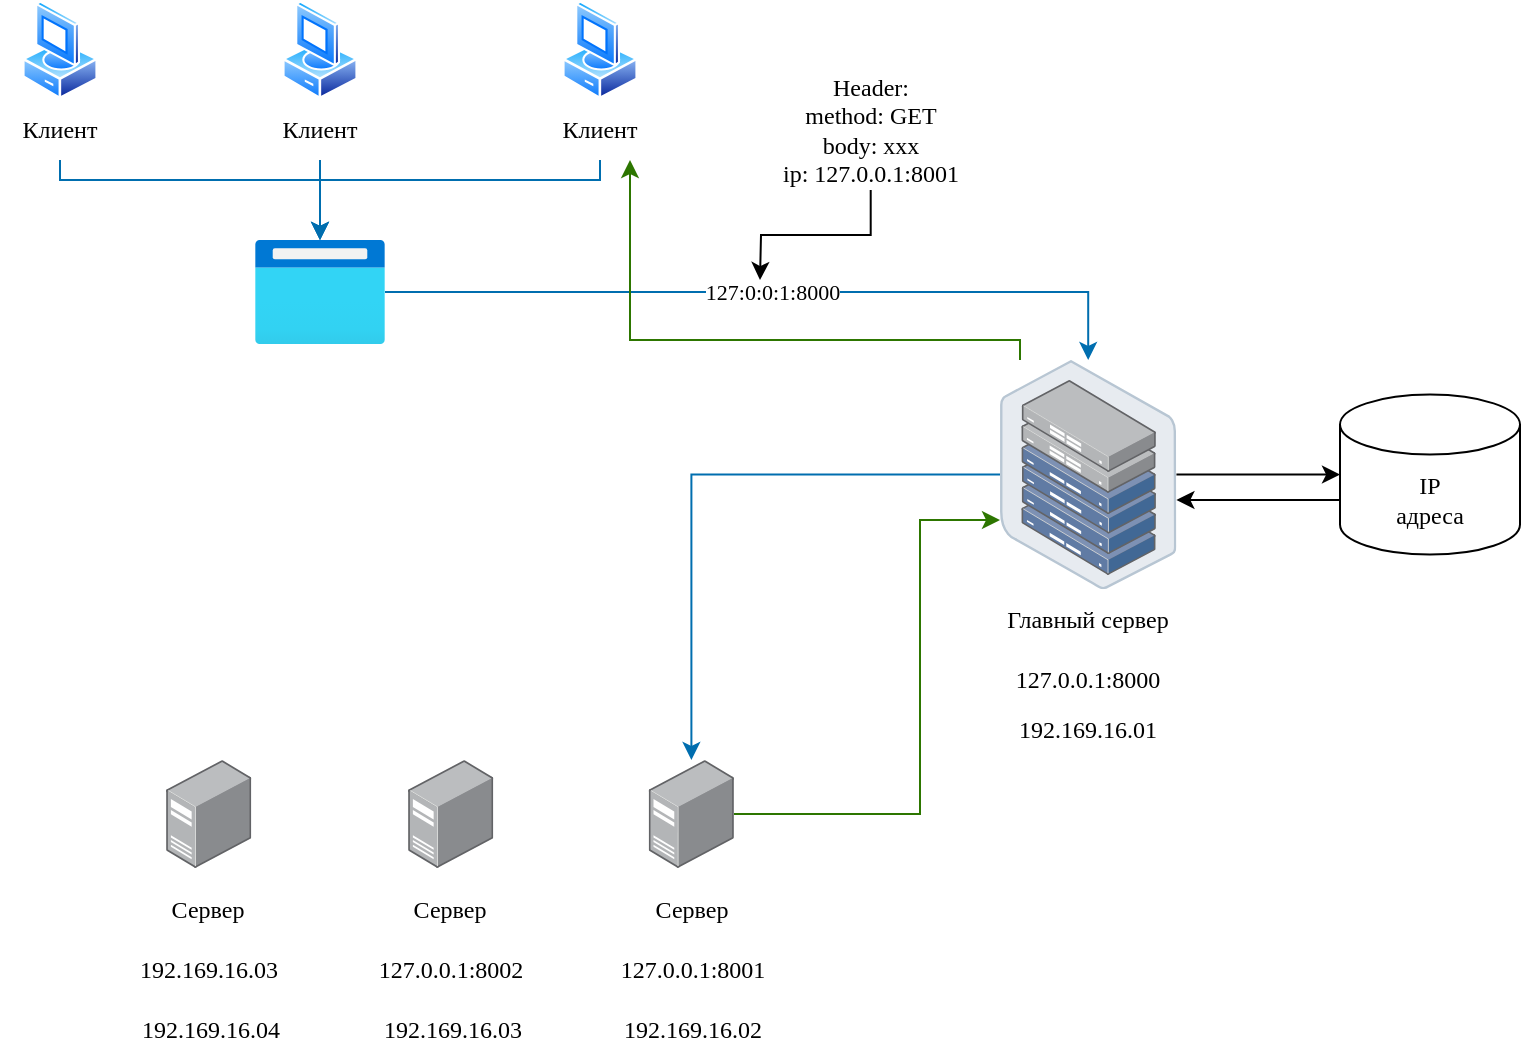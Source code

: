 <mxfile version="20.7.4" type="device"><diagram id="akDufJ6LC95Nsy7OUIPd" name="Страница 1"><mxGraphModel dx="574" dy="357" grid="1" gridSize="10" guides="1" tooltips="1" connect="1" arrows="1" fold="1" page="1" pageScale="1" pageWidth="4681" pageHeight="3300" math="0" shadow="0"><root><mxCell id="0"/><mxCell id="1" parent="0"/><mxCell id="yBW_INTjnh_4f8HFREfC-2" value="" style="aspect=fixed;perimeter=ellipsePerimeter;html=1;align=center;shadow=0;dashed=0;spacingTop=3;image;image=img/lib/active_directory/vista_client.svg;" vertex="1" parent="1"><mxGeometry x="501" y="170" width="38" height="50" as="geometry"/></mxCell><mxCell id="yBW_INTjnh_4f8HFREfC-22" style="edgeStyle=orthogonalEdgeStyle;rounded=0;orthogonalLoop=1;jettySize=auto;html=1;fontFamily=Comic Sans MS;fillColor=#1ba1e2;strokeColor=#006EAF;" edge="1" parent="1" source="yBW_INTjnh_4f8HFREfC-3" target="yBW_INTjnh_4f8HFREfC-20"><mxGeometry relative="1" as="geometry"/></mxCell><mxCell id="yBW_INTjnh_4f8HFREfC-3" value="&lt;font face=&quot;Comic Sans MS&quot;&gt;Клиент&lt;/font&gt;" style="text;html=1;strokeColor=none;fillColor=none;align=center;verticalAlign=middle;whiteSpace=wrap;rounded=0;" vertex="1" parent="1"><mxGeometry x="490" y="220" width="60" height="30" as="geometry"/></mxCell><mxCell id="yBW_INTjnh_4f8HFREfC-4" value="" style="aspect=fixed;perimeter=ellipsePerimeter;html=1;align=center;shadow=0;dashed=0;spacingTop=3;image;image=img/lib/active_directory/vista_client.svg;" vertex="1" parent="1"><mxGeometry x="371" y="170" width="38" height="50" as="geometry"/></mxCell><mxCell id="yBW_INTjnh_4f8HFREfC-23" style="edgeStyle=orthogonalEdgeStyle;rounded=0;orthogonalLoop=1;jettySize=auto;html=1;fontFamily=Comic Sans MS;fillColor=#1ba1e2;strokeColor=#006EAF;" edge="1" parent="1" source="yBW_INTjnh_4f8HFREfC-5"><mxGeometry relative="1" as="geometry"><mxPoint x="520" y="290" as="targetPoint"/><Array as="points"><mxPoint x="390" y="260"/><mxPoint x="520" y="260"/></Array></mxGeometry></mxCell><mxCell id="yBW_INTjnh_4f8HFREfC-5" value="&lt;font face=&quot;Comic Sans MS&quot;&gt;Клиент&lt;/font&gt;" style="text;html=1;strokeColor=none;fillColor=none;align=center;verticalAlign=middle;whiteSpace=wrap;rounded=0;" vertex="1" parent="1"><mxGeometry x="360" y="220" width="60" height="30" as="geometry"/></mxCell><mxCell id="yBW_INTjnh_4f8HFREfC-6" value="" style="aspect=fixed;perimeter=ellipsePerimeter;html=1;align=center;shadow=0;dashed=0;spacingTop=3;image;image=img/lib/active_directory/vista_client.svg;" vertex="1" parent="1"><mxGeometry x="641" y="170" width="38" height="50" as="geometry"/></mxCell><mxCell id="yBW_INTjnh_4f8HFREfC-21" style="edgeStyle=orthogonalEdgeStyle;rounded=0;orthogonalLoop=1;jettySize=auto;html=1;fontFamily=Comic Sans MS;fillColor=#1ba1e2;strokeColor=#006EAF;" edge="1" parent="1" source="yBW_INTjnh_4f8HFREfC-7" target="yBW_INTjnh_4f8HFREfC-20"><mxGeometry relative="1" as="geometry"><Array as="points"><mxPoint x="660" y="260"/><mxPoint x="520" y="260"/></Array></mxGeometry></mxCell><mxCell id="yBW_INTjnh_4f8HFREfC-7" value="&lt;font face=&quot;Comic Sans MS&quot;&gt;Клиент&lt;/font&gt;" style="text;html=1;strokeColor=none;fillColor=none;align=center;verticalAlign=middle;whiteSpace=wrap;rounded=0;" vertex="1" parent="1"><mxGeometry x="630" y="220" width="60" height="30" as="geometry"/></mxCell><mxCell id="yBW_INTjnh_4f8HFREfC-43" style="edgeStyle=orthogonalEdgeStyle;rounded=0;orthogonalLoop=1;jettySize=auto;html=1;fontFamily=Comic Sans MS;fillColor=#60a917;strokeColor=#2D7600;" edge="1" parent="1" source="yBW_INTjnh_4f8HFREfC-8" target="yBW_INTjnh_4f8HFREfC-25"><mxGeometry relative="1" as="geometry"><Array as="points"><mxPoint x="820" y="577"/><mxPoint x="820" y="430"/></Array></mxGeometry></mxCell><mxCell id="yBW_INTjnh_4f8HFREfC-8" value="" style="points=[];aspect=fixed;html=1;align=center;shadow=0;dashed=0;image;image=img/lib/allied_telesis/computer_and_terminals/Server_Desktop.svg;fontFamily=Comic Sans MS;" vertex="1" parent="1"><mxGeometry x="684.35" y="550" width="42.6" height="54" as="geometry"/></mxCell><mxCell id="yBW_INTjnh_4f8HFREfC-9" value="&lt;font face=&quot;Comic Sans MS&quot;&gt;Сервер&lt;/font&gt;" style="text;html=1;strokeColor=none;fillColor=none;align=center;verticalAlign=middle;whiteSpace=wrap;rounded=0;" vertex="1" parent="1"><mxGeometry x="675.65" y="610" width="60" height="30" as="geometry"/></mxCell><mxCell id="yBW_INTjnh_4f8HFREfC-10" value="" style="points=[];aspect=fixed;html=1;align=center;shadow=0;dashed=0;image;image=img/lib/allied_telesis/computer_and_terminals/Server_Desktop.svg;fontFamily=Comic Sans MS;" vertex="1" parent="1"><mxGeometry x="564.05" y="550" width="42.6" height="54" as="geometry"/></mxCell><mxCell id="yBW_INTjnh_4f8HFREfC-11" value="&lt;font face=&quot;Comic Sans MS&quot;&gt;Сервер&lt;/font&gt;" style="text;html=1;strokeColor=none;fillColor=none;align=center;verticalAlign=middle;whiteSpace=wrap;rounded=0;" vertex="1" parent="1"><mxGeometry x="555.35" y="610" width="60" height="30" as="geometry"/></mxCell><mxCell id="yBW_INTjnh_4f8HFREfC-12" value="" style="points=[];aspect=fixed;html=1;align=center;shadow=0;dashed=0;image;image=img/lib/allied_telesis/computer_and_terminals/Server_Desktop.svg;fontFamily=Comic Sans MS;" vertex="1" parent="1"><mxGeometry x="443.05" y="550" width="42.6" height="54" as="geometry"/></mxCell><mxCell id="yBW_INTjnh_4f8HFREfC-13" value="&lt;font face=&quot;Comic Sans MS&quot;&gt;Сервер&lt;/font&gt;" style="text;html=1;strokeColor=none;fillColor=none;align=center;verticalAlign=middle;whiteSpace=wrap;rounded=0;" vertex="1" parent="1"><mxGeometry x="434.35" y="610" width="60" height="30" as="geometry"/></mxCell><mxCell id="yBW_INTjnh_4f8HFREfC-14" value="127.0.0.1:8001" style="text;html=1;strokeColor=none;fillColor=none;align=center;verticalAlign=middle;whiteSpace=wrap;rounded=0;fontFamily=Comic Sans MS;" vertex="1" parent="1"><mxGeometry x="661.65" y="640" width="88.7" height="30" as="geometry"/></mxCell><mxCell id="yBW_INTjnh_4f8HFREfC-15" value="127.0.0.1:8002" style="text;html=1;strokeColor=none;fillColor=none;align=center;verticalAlign=middle;whiteSpace=wrap;rounded=0;fontFamily=Comic Sans MS;" vertex="1" parent="1"><mxGeometry x="541.35" y="640" width="88.7" height="30" as="geometry"/></mxCell><mxCell id="yBW_INTjnh_4f8HFREfC-16" value="192.169.16.03" style="text;html=1;strokeColor=none;fillColor=none;align=center;verticalAlign=middle;whiteSpace=wrap;rounded=0;fontFamily=Comic Sans MS;" vertex="1" parent="1"><mxGeometry x="420.35" y="640" width="88.7" height="30" as="geometry"/></mxCell><mxCell id="yBW_INTjnh_4f8HFREfC-35" value="127:0:0:1:8000" style="edgeStyle=orthogonalEdgeStyle;rounded=0;orthogonalLoop=1;jettySize=auto;html=1;fontFamily=Comic Sans MS;fillColor=#1ba1e2;strokeColor=#006EAF;" edge="1" parent="1" source="yBW_INTjnh_4f8HFREfC-20" target="yBW_INTjnh_4f8HFREfC-25"><mxGeometry relative="1" as="geometry"/></mxCell><mxCell id="yBW_INTjnh_4f8HFREfC-20" value="" style="aspect=fixed;html=1;points=[];align=center;image;fontSize=12;image=img/lib/azure2/general/Browser.svg;fontFamily=Comic Sans MS;" vertex="1" parent="1"><mxGeometry x="487.5" y="290" width="65" height="52" as="geometry"/></mxCell><mxCell id="yBW_INTjnh_4f8HFREfC-36" value="" style="edgeStyle=orthogonalEdgeStyle;rounded=0;orthogonalLoop=1;jettySize=auto;html=1;fontFamily=Comic Sans MS;" edge="1" parent="1" source="yBW_INTjnh_4f8HFREfC-25" target="yBW_INTjnh_4f8HFREfC-34"><mxGeometry relative="1" as="geometry"/></mxCell><mxCell id="yBW_INTjnh_4f8HFREfC-38" style="edgeStyle=orthogonalEdgeStyle;rounded=0;orthogonalLoop=1;jettySize=auto;html=1;fontFamily=Comic Sans MS;fillColor=#1ba1e2;strokeColor=#006EAF;" edge="1" parent="1" source="yBW_INTjnh_4f8HFREfC-25" target="yBW_INTjnh_4f8HFREfC-8"><mxGeometry relative="1" as="geometry"/></mxCell><mxCell id="yBW_INTjnh_4f8HFREfC-45" style="edgeStyle=orthogonalEdgeStyle;rounded=0;orthogonalLoop=1;jettySize=auto;html=1;entryX=0.75;entryY=1;entryDx=0;entryDy=0;fontFamily=Comic Sans MS;fillColor=#60a917;strokeColor=#2D7600;" edge="1" parent="1" source="yBW_INTjnh_4f8HFREfC-25" target="yBW_INTjnh_4f8HFREfC-7"><mxGeometry relative="1" as="geometry"><Array as="points"><mxPoint x="870" y="340"/><mxPoint x="675" y="340"/></Array></mxGeometry></mxCell><mxCell id="yBW_INTjnh_4f8HFREfC-25" value="" style="points=[];aspect=fixed;html=1;align=center;shadow=0;dashed=0;image;image=img/lib/allied_telesis/storage/Datacenter_Server_Half_Rack_ToR.svg;fontFamily=Comic Sans MS;" vertex="1" parent="1"><mxGeometry x="860" y="350" width="88.2" height="114.6" as="geometry"/></mxCell><mxCell id="yBW_INTjnh_4f8HFREfC-26" value="Главный сервер" style="text;html=1;strokeColor=none;fillColor=none;align=center;verticalAlign=middle;whiteSpace=wrap;rounded=0;fontFamily=Comic Sans MS;" vertex="1" parent="1"><mxGeometry x="851.15" y="464.6" width="105.9" height="30" as="geometry"/></mxCell><mxCell id="yBW_INTjnh_4f8HFREfC-27" value="127.0.0.1:8000" style="text;html=1;strokeColor=none;fillColor=none;align=center;verticalAlign=middle;whiteSpace=wrap;rounded=0;fontFamily=Comic Sans MS;" vertex="1" parent="1"><mxGeometry x="851.15" y="494.6" width="105.9" height="30" as="geometry"/></mxCell><mxCell id="yBW_INTjnh_4f8HFREfC-28" value="192.169.16.02" style="text;html=1;strokeColor=none;fillColor=none;align=center;verticalAlign=middle;whiteSpace=wrap;rounded=0;fontFamily=Comic Sans MS;" vertex="1" parent="1"><mxGeometry x="662" y="670" width="88.7" height="30" as="geometry"/></mxCell><mxCell id="yBW_INTjnh_4f8HFREfC-29" value="192.169.16.03" style="text;html=1;strokeColor=none;fillColor=none;align=center;verticalAlign=middle;whiteSpace=wrap;rounded=0;fontFamily=Comic Sans MS;" vertex="1" parent="1"><mxGeometry x="541.7" y="670" width="88.7" height="30" as="geometry"/></mxCell><mxCell id="yBW_INTjnh_4f8HFREfC-30" value="192.169.16.04" style="text;html=1;strokeColor=none;fillColor=none;align=center;verticalAlign=middle;whiteSpace=wrap;rounded=0;fontFamily=Comic Sans MS;" vertex="1" parent="1"><mxGeometry x="420.7" y="670" width="88.7" height="30" as="geometry"/></mxCell><mxCell id="yBW_INTjnh_4f8HFREfC-32" value="192.169.16.01" style="text;html=1;strokeColor=none;fillColor=none;align=center;verticalAlign=middle;whiteSpace=wrap;rounded=0;fontFamily=Comic Sans MS;" vertex="1" parent="1"><mxGeometry x="851.15" y="520" width="105.9" height="30" as="geometry"/></mxCell><mxCell id="yBW_INTjnh_4f8HFREfC-37" value="" style="edgeStyle=orthogonalEdgeStyle;rounded=0;orthogonalLoop=1;jettySize=auto;html=1;fontFamily=Comic Sans MS;" edge="1" parent="1" source="yBW_INTjnh_4f8HFREfC-34" target="yBW_INTjnh_4f8HFREfC-25"><mxGeometry relative="1" as="geometry"><Array as="points"><mxPoint x="1000" y="420"/><mxPoint x="1000" y="420"/></Array></mxGeometry></mxCell><mxCell id="yBW_INTjnh_4f8HFREfC-34" value="IP&lt;br&gt;адреса" style="shape=cylinder3;whiteSpace=wrap;html=1;boundedLbl=1;backgroundOutline=1;size=15;fontFamily=Comic Sans MS;" vertex="1" parent="1"><mxGeometry x="1030" y="367.3" width="90" height="80" as="geometry"/></mxCell><mxCell id="yBW_INTjnh_4f8HFREfC-42" style="edgeStyle=orthogonalEdgeStyle;rounded=0;orthogonalLoop=1;jettySize=auto;html=1;fontFamily=Comic Sans MS;" edge="1" parent="1" source="yBW_INTjnh_4f8HFREfC-40"><mxGeometry relative="1" as="geometry"><mxPoint x="740" y="310" as="targetPoint"/></mxGeometry></mxCell><mxCell id="yBW_INTjnh_4f8HFREfC-40" value="Header:&lt;br&gt;method: GET&lt;br&gt;body: xxx&lt;br&gt;ip: 127.0.0.1:8001" style="text;html=1;strokeColor=none;fillColor=none;align=center;verticalAlign=middle;whiteSpace=wrap;rounded=0;fontFamily=Comic Sans MS;" vertex="1" parent="1"><mxGeometry x="730.7" y="205" width="129.3" height="60" as="geometry"/></mxCell></root></mxGraphModel></diagram></mxfile>